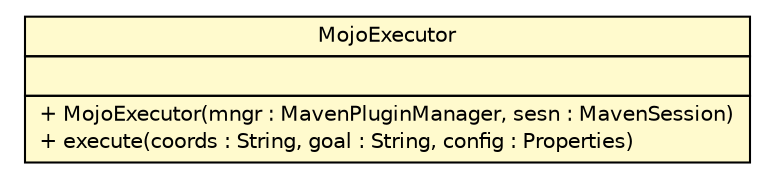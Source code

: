 #!/usr/local/bin/dot
#
# Class diagram 
# Generated by UMLGraph version 5.1 (http://www.umlgraph.org/)
#

digraph G {
	edge [fontname="Helvetica",fontsize=10,labelfontname="Helvetica",labelfontsize=10];
	node [fontname="Helvetica",fontsize=10,shape=plaintext];
	nodesep=0.25;
	ranksep=0.5;
	// com.qulice.maven.MojoExecutor
	c49 [label=<<table title="com.qulice.maven.MojoExecutor" border="0" cellborder="1" cellspacing="0" cellpadding="2" port="p" bgcolor="lemonChiffon" href="./MojoExecutor.html">
		<tr><td><table border="0" cellspacing="0" cellpadding="1">
<tr><td align="center" balign="center"> MojoExecutor </td></tr>
		</table></td></tr>
		<tr><td><table border="0" cellspacing="0" cellpadding="1">
<tr><td align="left" balign="left">  </td></tr>
		</table></td></tr>
		<tr><td><table border="0" cellspacing="0" cellpadding="1">
<tr><td align="left" balign="left"> + MojoExecutor(mngr : MavenPluginManager, sesn : MavenSession) </td></tr>
<tr><td align="left" balign="left"> + execute(coords : String, goal : String, config : Properties) </td></tr>
		</table></td></tr>
		</table>>, fontname="Helvetica", fontcolor="black", fontsize=10.0];
}

